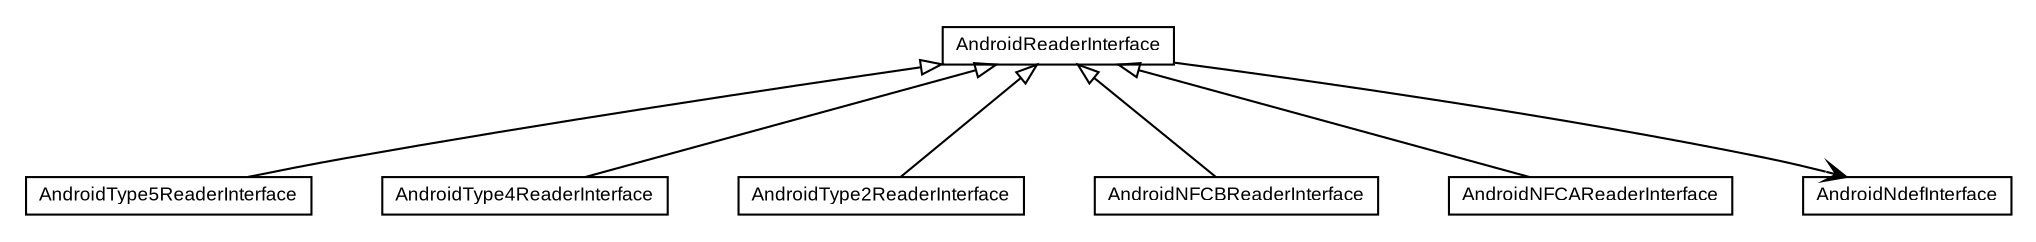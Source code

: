 #!/usr/local/bin/dot
#
# Class diagram 
# Generated by UMLGraph version R5_7_2-3-gee82a7 (http://www.umlgraph.org/)
#

digraph G {
	edge [fontname="arial",fontsize=10,labelfontname="arial",labelfontsize=10];
	node [fontname="arial",fontsize=10,shape=plaintext];
	nodesep=0.25;
	ranksep=0.5;
	// com.st.st25android.AndroidType5ReaderInterface
	c0 [label=<<table title="com.st.st25android.AndroidType5ReaderInterface" border="0" cellborder="1" cellspacing="0" cellpadding="2" port="p" href="./AndroidType5ReaderInterface.html">
		<tr><td><table border="0" cellspacing="0" cellpadding="1">
<tr><td align="center" balign="center"> AndroidType5ReaderInterface </td></tr>
		</table></td></tr>
		</table>>, URL="./AndroidType5ReaderInterface.html", fontname="arial", fontcolor="black", fontsize=9.0];
	// com.st.st25android.AndroidType4ReaderInterface
	c1 [label=<<table title="com.st.st25android.AndroidType4ReaderInterface" border="0" cellborder="1" cellspacing="0" cellpadding="2" port="p" href="./AndroidType4ReaderInterface.html">
		<tr><td><table border="0" cellspacing="0" cellpadding="1">
<tr><td align="center" balign="center"> AndroidType4ReaderInterface </td></tr>
		</table></td></tr>
		</table>>, URL="./AndroidType4ReaderInterface.html", fontname="arial", fontcolor="black", fontsize=9.0];
	// com.st.st25android.AndroidType2ReaderInterface
	c2 [label=<<table title="com.st.st25android.AndroidType2ReaderInterface" border="0" cellborder="1" cellspacing="0" cellpadding="2" port="p" href="./AndroidType2ReaderInterface.html">
		<tr><td><table border="0" cellspacing="0" cellpadding="1">
<tr><td align="center" balign="center"> AndroidType2ReaderInterface </td></tr>
		</table></td></tr>
		</table>>, URL="./AndroidType2ReaderInterface.html", fontname="arial", fontcolor="black", fontsize=9.0];
	// com.st.st25android.AndroidReaderInterface
	c3 [label=<<table title="com.st.st25android.AndroidReaderInterface" border="0" cellborder="1" cellspacing="0" cellpadding="2" port="p" href="./AndroidReaderInterface.html">
		<tr><td><table border="0" cellspacing="0" cellpadding="1">
<tr><td align="center" balign="center"> AndroidReaderInterface </td></tr>
		</table></td></tr>
		</table>>, URL="./AndroidReaderInterface.html", fontname="arial", fontcolor="black", fontsize=9.0];
	// com.st.st25android.AndroidNFCBReaderInterface
	c4 [label=<<table title="com.st.st25android.AndroidNFCBReaderInterface" border="0" cellborder="1" cellspacing="0" cellpadding="2" port="p" href="./AndroidNFCBReaderInterface.html">
		<tr><td><table border="0" cellspacing="0" cellpadding="1">
<tr><td align="center" balign="center"> AndroidNFCBReaderInterface </td></tr>
		</table></td></tr>
		</table>>, URL="./AndroidNFCBReaderInterface.html", fontname="arial", fontcolor="black", fontsize=9.0];
	// com.st.st25android.AndroidNFCAReaderInterface
	c5 [label=<<table title="com.st.st25android.AndroidNFCAReaderInterface" border="0" cellborder="1" cellspacing="0" cellpadding="2" port="p" href="./AndroidNFCAReaderInterface.html">
		<tr><td><table border="0" cellspacing="0" cellpadding="1">
<tr><td align="center" balign="center"> AndroidNFCAReaderInterface </td></tr>
		</table></td></tr>
		</table>>, URL="./AndroidNFCAReaderInterface.html", fontname="arial", fontcolor="black", fontsize=9.0];
	// com.st.st25android.AndroidNdefInterface
	c6 [label=<<table title="com.st.st25android.AndroidNdefInterface" border="0" cellborder="1" cellspacing="0" cellpadding="2" port="p" href="./AndroidNdefInterface.html">
		<tr><td><table border="0" cellspacing="0" cellpadding="1">
<tr><td align="center" balign="center"> AndroidNdefInterface </td></tr>
		</table></td></tr>
		</table>>, URL="./AndroidNdefInterface.html", fontname="arial", fontcolor="black", fontsize=9.0];
	//com.st.st25android.AndroidType5ReaderInterface extends com.st.st25android.AndroidReaderInterface
	c3:p -> c0:p [dir=back,arrowtail=empty];
	//com.st.st25android.AndroidType4ReaderInterface extends com.st.st25android.AndroidReaderInterface
	c3:p -> c1:p [dir=back,arrowtail=empty];
	//com.st.st25android.AndroidType2ReaderInterface extends com.st.st25android.AndroidReaderInterface
	c3:p -> c2:p [dir=back,arrowtail=empty];
	//com.st.st25android.AndroidNFCBReaderInterface extends com.st.st25android.AndroidReaderInterface
	c3:p -> c4:p [dir=back,arrowtail=empty];
	//com.st.st25android.AndroidNFCAReaderInterface extends com.st.st25android.AndroidReaderInterface
	c3:p -> c5:p [dir=back,arrowtail=empty];
	// com.st.st25android.AndroidReaderInterface NAVASSOC com.st.st25android.AndroidNdefInterface
	c3:p -> c6:p [taillabel="", label="", headlabel="", fontname="arial", fontcolor="black", fontsize=10.0, color="black", arrowhead=open];
}

